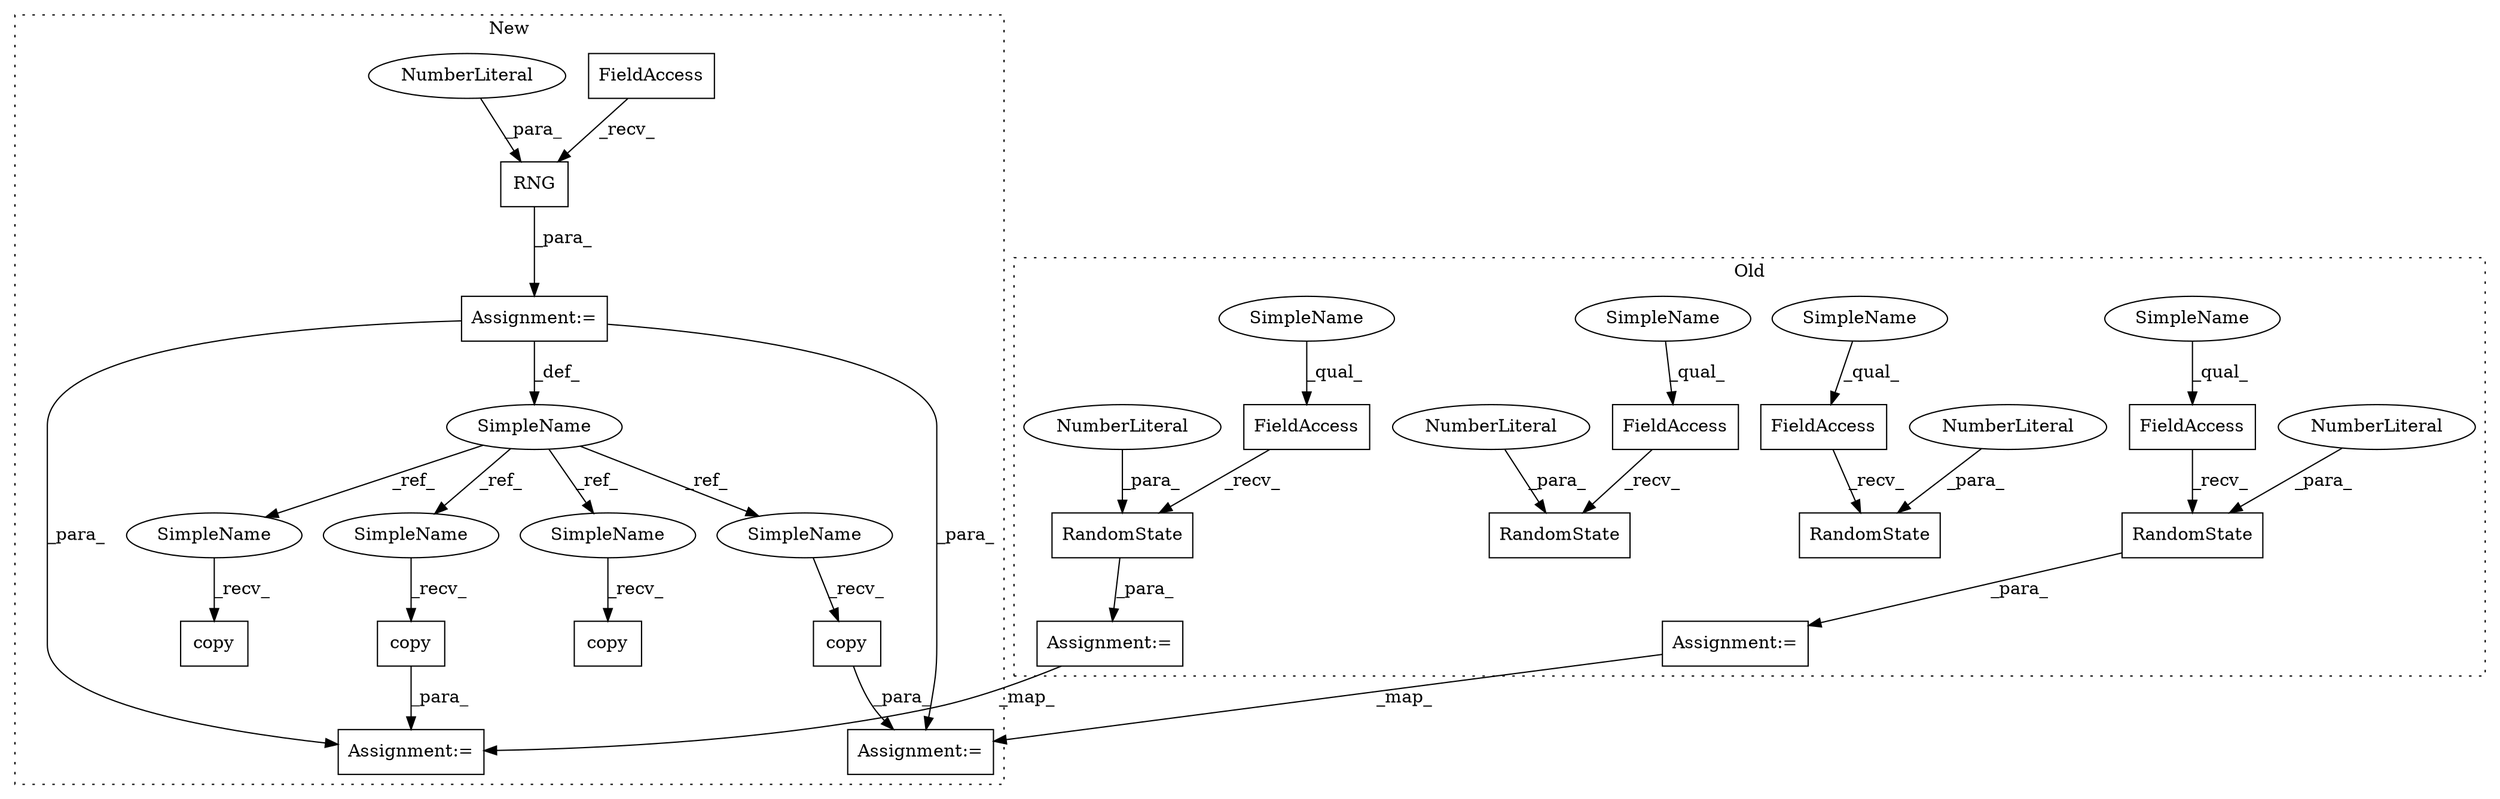 digraph G {
subgraph cluster0 {
1 [label="RandomState" a="32" s="108295,108308" l="12,1" shape="box"];
3 [label="FieldAccess" a="22" s="108282" l="12" shape="box"];
4 [label="FieldAccess" a="22" s="107392" l="12" shape="box"];
5 [label="RandomState" a="32" s="107405,107418" l="12,1" shape="box"];
7 [label="NumberLiteral" a="34" s="108307" l="1" shape="ellipse"];
9 [label="NumberLiteral" a="34" s="107417" l="1" shape="ellipse"];
10 [label="FieldAccess" a="22" s="108896" l="12" shape="box"];
11 [label="RandomState" a="32" s="108909,108922" l="12,1" shape="box"];
12 [label="NumberLiteral" a="34" s="108921" l="1" shape="ellipse"];
13 [label="FieldAccess" a="22" s="107757" l="12" shape="box"];
14 [label="RandomState" a="32" s="107770,107783" l="12,1" shape="box"];
15 [label="NumberLiteral" a="34" s="107782" l="1" shape="ellipse"];
22 [label="Assignment:=" a="7" s="107356" l="1" shape="box"];
24 [label="Assignment:=" a="7" s="107721" l="1" shape="box"];
26 [label="SimpleName" a="42" s="107392" l="5" shape="ellipse"];
27 [label="SimpleName" a="42" s="107757" l="5" shape="ellipse"];
28 [label="SimpleName" a="42" s="108896" l="5" shape="ellipse"];
29 [label="SimpleName" a="42" s="108282" l="5" shape="ellipse"];
label = "Old";
style="dotted";
}
subgraph cluster1 {
2 [label="RNG" a="32" s="136951,136956" l="4,1" shape="box"];
6 [label="FieldAccess" a="22" s="136937" l="13" shape="box"];
8 [label="NumberLiteral" a="34" s="136955" l="1" shape="ellipse"];
16 [label="copy" a="32" s="137533" l="6" shape="box"];
17 [label="SimpleName" a="42" s="136933" l="3" shape="ellipse"];
18 [label="copy" a="32" s="138041" l="6" shape="box"];
19 [label="Assignment:=" a="7" s="136936" l="1" shape="box"];
20 [label="copy" a="32" s="137185" l="6" shape="box"];
21 [label="Assignment:=" a="7" s="137493" l="1" shape="box"];
23 [label="copy" a="32" s="138638" l="6" shape="box"];
25 [label="Assignment:=" a="7" s="137145" l="1" shape="box"];
30 [label="SimpleName" a="42" s="137181" l="3" shape="ellipse"];
31 [label="SimpleName" a="42" s="138037" l="3" shape="ellipse"];
32 [label="SimpleName" a="42" s="138634" l="3" shape="ellipse"];
33 [label="SimpleName" a="42" s="137529" l="3" shape="ellipse"];
label = "New";
style="dotted";
}
2 -> 19 [label="_para_"];
3 -> 1 [label="_recv_"];
4 -> 5 [label="_recv_"];
5 -> 22 [label="_para_"];
6 -> 2 [label="_recv_"];
7 -> 1 [label="_para_"];
8 -> 2 [label="_para_"];
9 -> 5 [label="_para_"];
10 -> 11 [label="_recv_"];
12 -> 11 [label="_para_"];
13 -> 14 [label="_recv_"];
14 -> 24 [label="_para_"];
15 -> 14 [label="_para_"];
16 -> 21 [label="_para_"];
17 -> 32 [label="_ref_"];
17 -> 33 [label="_ref_"];
17 -> 30 [label="_ref_"];
17 -> 31 [label="_ref_"];
19 -> 21 [label="_para_"];
19 -> 25 [label="_para_"];
19 -> 17 [label="_def_"];
20 -> 25 [label="_para_"];
22 -> 21 [label="_map_"];
24 -> 25 [label="_map_"];
26 -> 4 [label="_qual_"];
27 -> 13 [label="_qual_"];
28 -> 10 [label="_qual_"];
29 -> 3 [label="_qual_"];
30 -> 20 [label="_recv_"];
31 -> 18 [label="_recv_"];
32 -> 23 [label="_recv_"];
33 -> 16 [label="_recv_"];
}